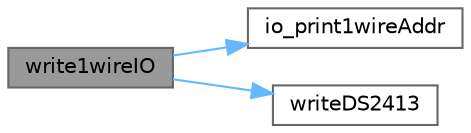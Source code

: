 digraph "write1wireIO"
{
 // LATEX_PDF_SIZE
  bgcolor="transparent";
  edge [fontname=Helvetica,fontsize=10,labelfontname=Helvetica,labelfontsize=10];
  node [fontname=Helvetica,fontsize=10,shape=box,height=0.2,width=0.4];
  rankdir="LR";
  Node1 [label="write1wireIO",height=0.2,width=0.4,color="gray40", fillcolor="grey60", style="filled", fontcolor="black",tooltip="Writes bitmap to 1-wire pin IO Register(Sets all the IO pins on the 1-wire chip)."];
  Node1 -> Node2 [color="steelblue1",style="solid"];
  Node2 [label="io_print1wireAddr",height=0.2,width=0.4,color="grey40", fillcolor="white", style="filled",URL="$1wire__chip__io_8h.html#a387122cd32e13e3ab4868864bed08d3e",tooltip=" "];
  Node1 -> Node3 [color="steelblue1",style="solid"];
  Node3 [label="writeDS2413",height=0.2,width=0.4,color="grey40", fillcolor="white", style="filled",URL="$1wire__chip__io_8h.html#aa8820981770942c6f48687b950ab09c8",tooltip="write output to a 1-wire DS2413 chip."];
}
